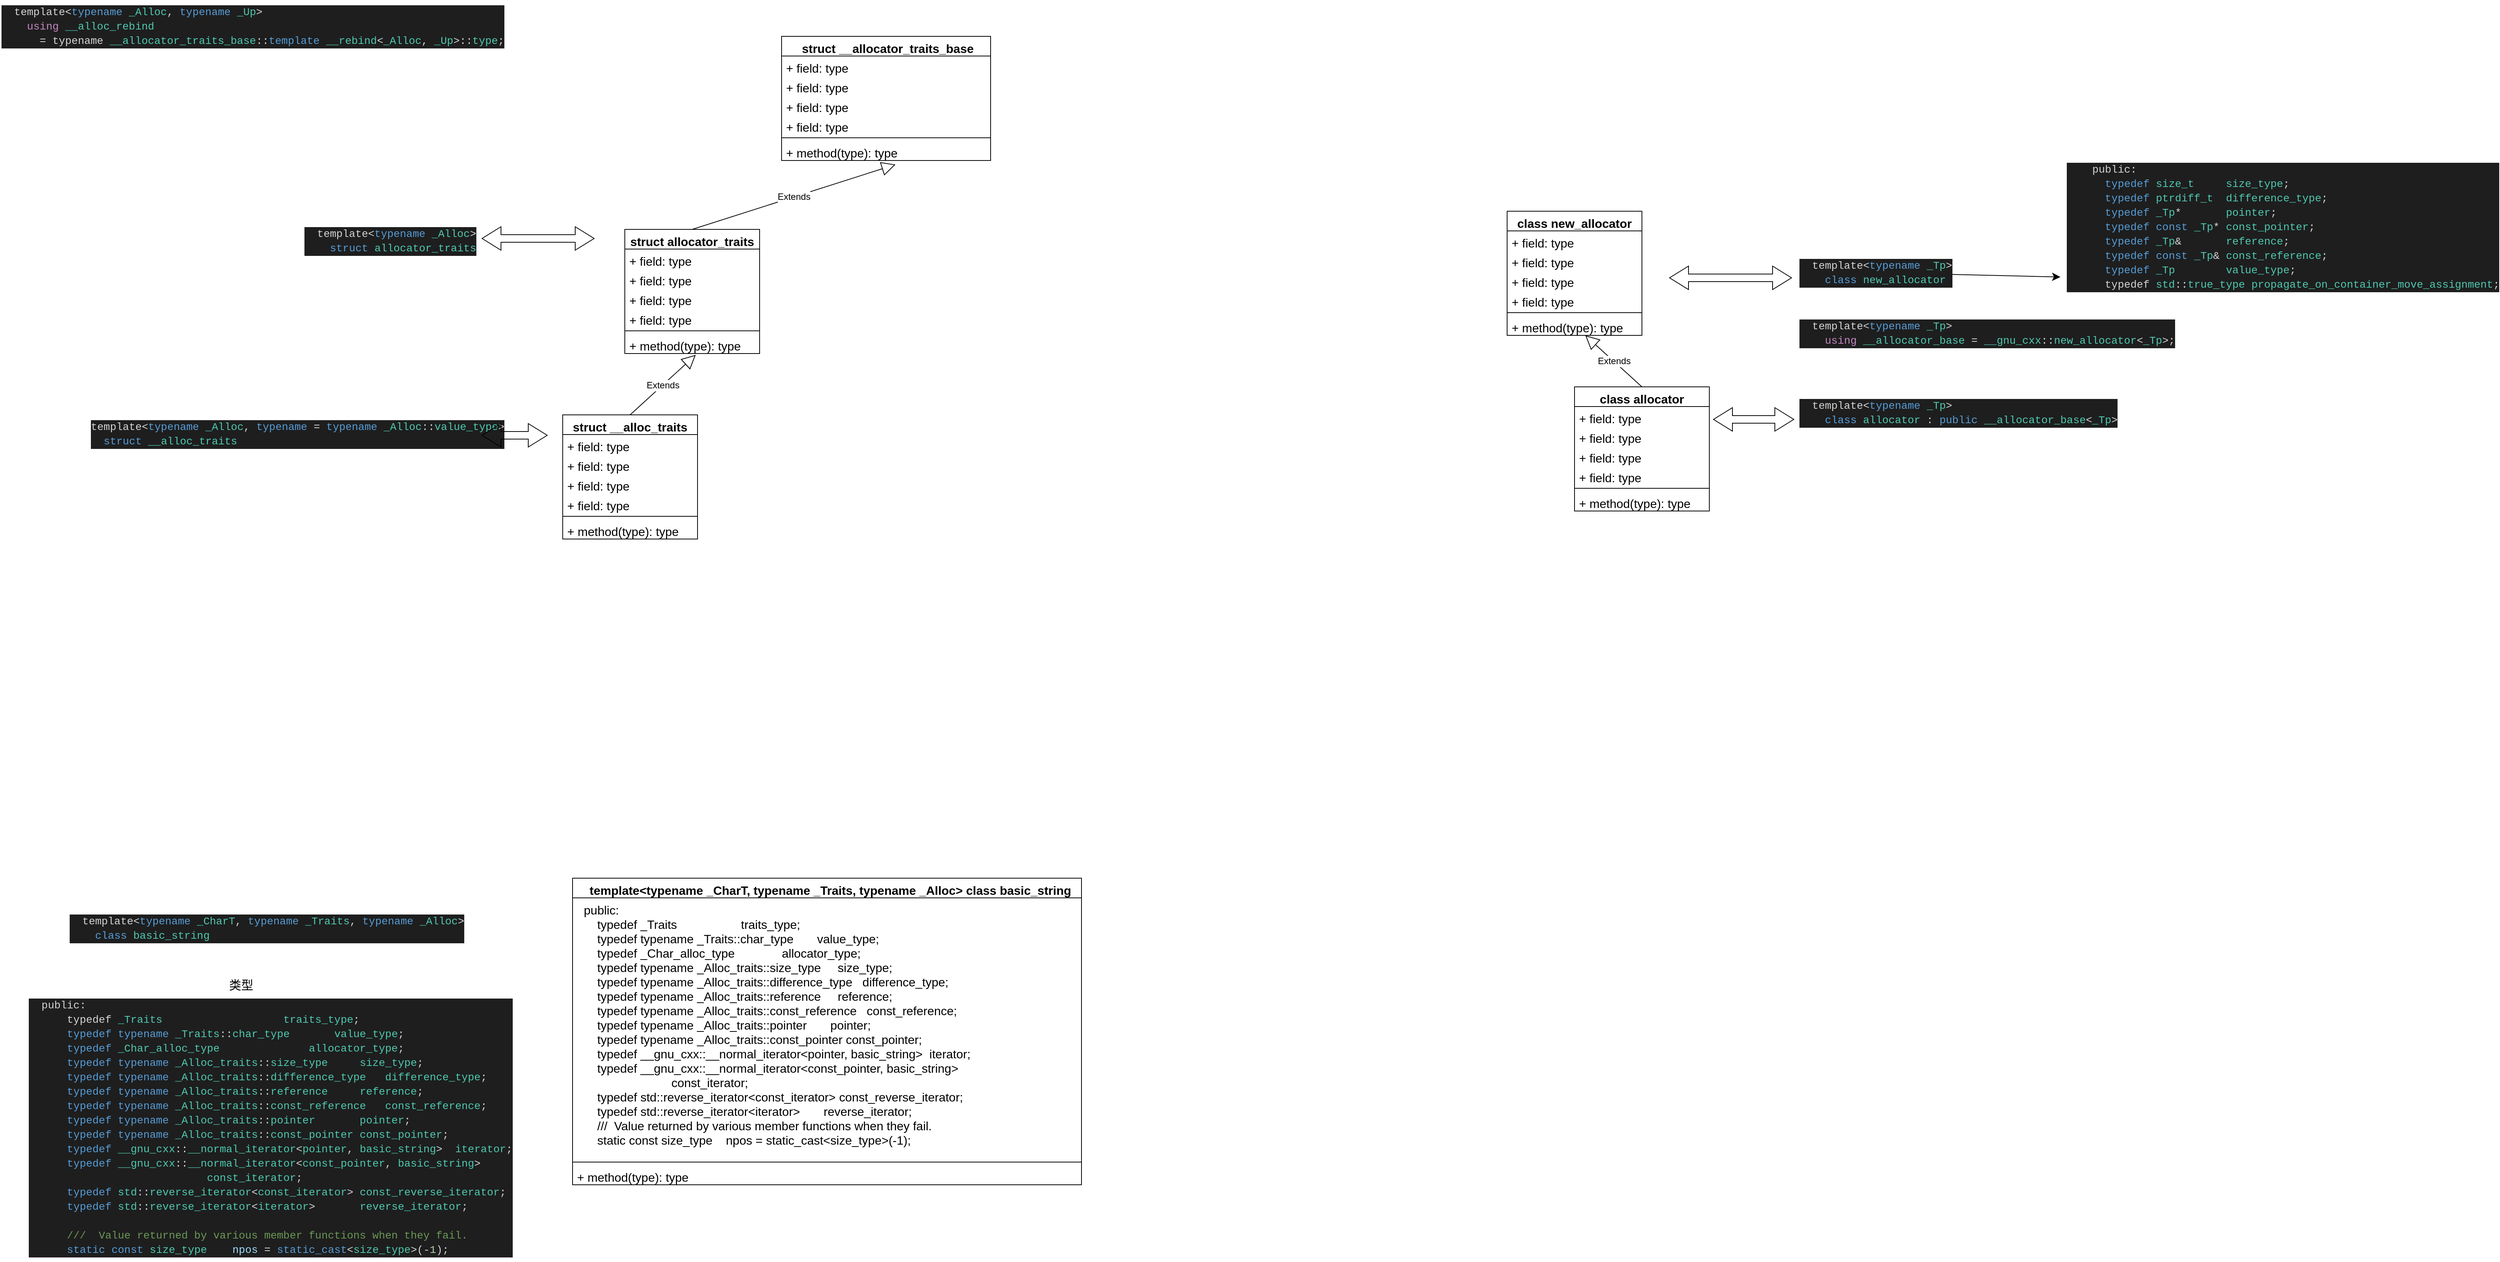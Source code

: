 <mxfile version="20.8.16" type="device" pages="2"><diagram id="5IjjSNGjhPGIJ7c3akGC" name="Allocator"><mxGraphModel dx="2304" dy="764" grid="0" gridSize="10" guides="1" tooltips="1" connect="1" arrows="1" fold="1" page="1" pageScale="1" pageWidth="827" pageHeight="1169" math="0" shadow="0"><root><mxCell id="0"/><mxCell id="1" parent="0"/><mxCell id="HSN8CY6ITOXzExFgK23R-2" value="struct __alloc_traits" style="swimlane;fontStyle=1;align=center;verticalAlign=top;childLayout=stackLayout;horizontal=1;startSize=26;horizontalStack=0;resizeParent=1;resizeParentMax=0;resizeLast=0;collapsible=1;marginBottom=0;fontSize=16;" parent="1" vertex="1"><mxGeometry x="107" y="581" width="178" height="164" as="geometry"/></mxCell><mxCell id="HSN8CY6ITOXzExFgK23R-3" value="+ field: type" style="text;strokeColor=none;fillColor=none;align=left;verticalAlign=top;spacingLeft=4;spacingRight=4;overflow=hidden;rotatable=0;points=[[0,0.5],[1,0.5]];portConstraint=eastwest;fontSize=16;" parent="HSN8CY6ITOXzExFgK23R-2" vertex="1"><mxGeometry y="26" width="178" height="26" as="geometry"/></mxCell><mxCell id="HSN8CY6ITOXzExFgK23R-10" value="+ field: type" style="text;strokeColor=none;fillColor=none;align=left;verticalAlign=top;spacingLeft=4;spacingRight=4;overflow=hidden;rotatable=0;points=[[0,0.5],[1,0.5]];portConstraint=eastwest;fontSize=16;" parent="HSN8CY6ITOXzExFgK23R-2" vertex="1"><mxGeometry y="52" width="178" height="26" as="geometry"/></mxCell><mxCell id="HSN8CY6ITOXzExFgK23R-11" value="+ field: type" style="text;strokeColor=none;fillColor=none;align=left;verticalAlign=top;spacingLeft=4;spacingRight=4;overflow=hidden;rotatable=0;points=[[0,0.5],[1,0.5]];portConstraint=eastwest;fontSize=16;" parent="HSN8CY6ITOXzExFgK23R-2" vertex="1"><mxGeometry y="78" width="178" height="26" as="geometry"/></mxCell><mxCell id="HSN8CY6ITOXzExFgK23R-12" value="+ field: type" style="text;strokeColor=none;fillColor=none;align=left;verticalAlign=top;spacingLeft=4;spacingRight=4;overflow=hidden;rotatable=0;points=[[0,0.5],[1,0.5]];portConstraint=eastwest;fontSize=16;" parent="HSN8CY6ITOXzExFgK23R-2" vertex="1"><mxGeometry y="104" width="178" height="26" as="geometry"/></mxCell><mxCell id="HSN8CY6ITOXzExFgK23R-4" value="" style="line;strokeWidth=1;fillColor=none;align=left;verticalAlign=middle;spacingTop=-1;spacingLeft=3;spacingRight=3;rotatable=0;labelPosition=right;points=[];portConstraint=eastwest;strokeColor=inherit;fontSize=16;" parent="HSN8CY6ITOXzExFgK23R-2" vertex="1"><mxGeometry y="130" width="178" height="8" as="geometry"/></mxCell><mxCell id="HSN8CY6ITOXzExFgK23R-5" value="+ method(type): type" style="text;strokeColor=none;fillColor=none;align=left;verticalAlign=top;spacingLeft=4;spacingRight=4;overflow=hidden;rotatable=0;points=[[0,0.5],[1,0.5]];portConstraint=eastwest;fontSize=16;" parent="HSN8CY6ITOXzExFgK23R-2" vertex="1"><mxGeometry y="138" width="178" height="26" as="geometry"/></mxCell><mxCell id="HSN8CY6ITOXzExFgK23R-13" value="struct allocator_traits" style="swimlane;fontStyle=1;align=center;verticalAlign=top;childLayout=stackLayout;horizontal=1;startSize=26;horizontalStack=0;resizeParent=1;resizeParentMax=0;resizeLast=0;collapsible=1;marginBottom=0;fontSize=16;" parent="1" vertex="1"><mxGeometry x="189" y="336" width="178" height="164" as="geometry"/></mxCell><mxCell id="HSN8CY6ITOXzExFgK23R-14" value="+ field: type" style="text;strokeColor=none;fillColor=none;align=left;verticalAlign=top;spacingLeft=4;spacingRight=4;overflow=hidden;rotatable=0;points=[[0,0.5],[1,0.5]];portConstraint=eastwest;fontSize=16;" parent="HSN8CY6ITOXzExFgK23R-13" vertex="1"><mxGeometry y="26" width="178" height="26" as="geometry"/></mxCell><mxCell id="HSN8CY6ITOXzExFgK23R-15" value="+ field: type" style="text;strokeColor=none;fillColor=none;align=left;verticalAlign=top;spacingLeft=4;spacingRight=4;overflow=hidden;rotatable=0;points=[[0,0.5],[1,0.5]];portConstraint=eastwest;fontSize=16;" parent="HSN8CY6ITOXzExFgK23R-13" vertex="1"><mxGeometry y="52" width="178" height="26" as="geometry"/></mxCell><mxCell id="HSN8CY6ITOXzExFgK23R-16" value="+ field: type" style="text;strokeColor=none;fillColor=none;align=left;verticalAlign=top;spacingLeft=4;spacingRight=4;overflow=hidden;rotatable=0;points=[[0,0.5],[1,0.5]];portConstraint=eastwest;fontSize=16;" parent="HSN8CY6ITOXzExFgK23R-13" vertex="1"><mxGeometry y="78" width="178" height="26" as="geometry"/></mxCell><mxCell id="HSN8CY6ITOXzExFgK23R-17" value="+ field: type" style="text;strokeColor=none;fillColor=none;align=left;verticalAlign=top;spacingLeft=4;spacingRight=4;overflow=hidden;rotatable=0;points=[[0,0.5],[1,0.5]];portConstraint=eastwest;fontSize=16;" parent="HSN8CY6ITOXzExFgK23R-13" vertex="1"><mxGeometry y="104" width="178" height="26" as="geometry"/></mxCell><mxCell id="HSN8CY6ITOXzExFgK23R-18" value="" style="line;strokeWidth=1;fillColor=none;align=left;verticalAlign=middle;spacingTop=-1;spacingLeft=3;spacingRight=3;rotatable=0;labelPosition=right;points=[];portConstraint=eastwest;strokeColor=inherit;fontSize=16;" parent="HSN8CY6ITOXzExFgK23R-13" vertex="1"><mxGeometry y="130" width="178" height="8" as="geometry"/></mxCell><mxCell id="HSN8CY6ITOXzExFgK23R-19" value="+ method(type): type" style="text;strokeColor=none;fillColor=none;align=left;verticalAlign=top;spacingLeft=4;spacingRight=4;overflow=hidden;rotatable=0;points=[[0,0.5],[1,0.5]];portConstraint=eastwest;fontSize=16;" parent="HSN8CY6ITOXzExFgK23R-13" vertex="1"><mxGeometry y="138" width="178" height="26" as="geometry"/></mxCell><mxCell id="HSN8CY6ITOXzExFgK23R-20" value="Extends" style="endArrow=block;endSize=16;endFill=0;html=1;rounded=0;fontSize=12;curved=1;exitX=0.5;exitY=0;exitDx=0;exitDy=0;entryX=0.526;entryY=1.068;entryDx=0;entryDy=0;entryPerimeter=0;" parent="1" source="HSN8CY6ITOXzExFgK23R-2" target="HSN8CY6ITOXzExFgK23R-19" edge="1"><mxGeometry width="160" relative="1" as="geometry"><mxPoint x="144" y="536" as="sourcePoint"/><mxPoint x="255" y="473" as="targetPoint"/></mxGeometry></mxCell><mxCell id="HSN8CY6ITOXzExFgK23R-21" value=" struct __allocator_traits_base" style="swimlane;fontStyle=1;align=center;verticalAlign=top;childLayout=stackLayout;horizontal=1;startSize=26;horizontalStack=0;resizeParent=1;resizeParentMax=0;resizeLast=0;collapsible=1;marginBottom=0;fontSize=16;" parent="1" vertex="1"><mxGeometry x="396" y="81" width="276" height="164" as="geometry"/></mxCell><mxCell id="HSN8CY6ITOXzExFgK23R-22" value="+ field: type" style="text;strokeColor=none;fillColor=none;align=left;verticalAlign=top;spacingLeft=4;spacingRight=4;overflow=hidden;rotatable=0;points=[[0,0.5],[1,0.5]];portConstraint=eastwest;fontSize=16;" parent="HSN8CY6ITOXzExFgK23R-21" vertex="1"><mxGeometry y="26" width="276" height="26" as="geometry"/></mxCell><mxCell id="HSN8CY6ITOXzExFgK23R-23" value="+ field: type" style="text;strokeColor=none;fillColor=none;align=left;verticalAlign=top;spacingLeft=4;spacingRight=4;overflow=hidden;rotatable=0;points=[[0,0.5],[1,0.5]];portConstraint=eastwest;fontSize=16;" parent="HSN8CY6ITOXzExFgK23R-21" vertex="1"><mxGeometry y="52" width="276" height="26" as="geometry"/></mxCell><mxCell id="HSN8CY6ITOXzExFgK23R-24" value="+ field: type" style="text;strokeColor=none;fillColor=none;align=left;verticalAlign=top;spacingLeft=4;spacingRight=4;overflow=hidden;rotatable=0;points=[[0,0.5],[1,0.5]];portConstraint=eastwest;fontSize=16;" parent="HSN8CY6ITOXzExFgK23R-21" vertex="1"><mxGeometry y="78" width="276" height="26" as="geometry"/></mxCell><mxCell id="HSN8CY6ITOXzExFgK23R-25" value="+ field: type" style="text;strokeColor=none;fillColor=none;align=left;verticalAlign=top;spacingLeft=4;spacingRight=4;overflow=hidden;rotatable=0;points=[[0,0.5],[1,0.5]];portConstraint=eastwest;fontSize=16;" parent="HSN8CY6ITOXzExFgK23R-21" vertex="1"><mxGeometry y="104" width="276" height="26" as="geometry"/></mxCell><mxCell id="HSN8CY6ITOXzExFgK23R-26" value="" style="line;strokeWidth=1;fillColor=none;align=left;verticalAlign=middle;spacingTop=-1;spacingLeft=3;spacingRight=3;rotatable=0;labelPosition=right;points=[];portConstraint=eastwest;strokeColor=inherit;fontSize=16;" parent="HSN8CY6ITOXzExFgK23R-21" vertex="1"><mxGeometry y="130" width="276" height="8" as="geometry"/></mxCell><mxCell id="HSN8CY6ITOXzExFgK23R-27" value="+ method(type): type" style="text;strokeColor=none;fillColor=none;align=left;verticalAlign=top;spacingLeft=4;spacingRight=4;overflow=hidden;rotatable=0;points=[[0,0.5],[1,0.5]];portConstraint=eastwest;fontSize=16;" parent="HSN8CY6ITOXzExFgK23R-21" vertex="1"><mxGeometry y="138" width="276" height="26" as="geometry"/></mxCell><mxCell id="HSN8CY6ITOXzExFgK23R-28" value="Extends" style="endArrow=block;endSize=16;endFill=0;html=1;rounded=0;fontSize=12;curved=1;exitX=0.5;exitY=0;exitDx=0;exitDy=0;entryX=0.545;entryY=1.205;entryDx=0;entryDy=0;entryPerimeter=0;" parent="1" source="HSN8CY6ITOXzExFgK23R-13" target="HSN8CY6ITOXzExFgK23R-27" edge="1"><mxGeometry width="160" relative="1" as="geometry"><mxPoint x="63" y="205" as="sourcePoint"/><mxPoint x="223" y="205" as="targetPoint"/></mxGeometry></mxCell><mxCell id="HSN8CY6ITOXzExFgK23R-30" value="  template&lt;typename _CharT, typename _Traits, typename _Alloc&gt; class basic_string" style="swimlane;fontStyle=1;align=center;verticalAlign=top;childLayout=stackLayout;horizontal=1;startSize=26;horizontalStack=0;resizeParent=1;resizeParentMax=0;resizeLast=0;collapsible=1;marginBottom=0;fontSize=16;" parent="1" vertex="1"><mxGeometry x="120" y="1193" width="672" height="405" as="geometry"><mxRectangle x="120" y="1193" width="537" height="50" as="alternateBounds"/></mxGeometry></mxCell><mxCell id="HSN8CY6ITOXzExFgK23R-118" value="  public:&#10;      typedef _Traits                   traits_type;&#10;      typedef typename _Traits::char_type       value_type;&#10;      typedef _Char_alloc_type              allocator_type;&#10;      typedef typename _Alloc_traits::size_type     size_type;&#10;      typedef typename _Alloc_traits::difference_type   difference_type;&#10;      typedef typename _Alloc_traits::reference     reference;&#10;      typedef typename _Alloc_traits::const_reference   const_reference;&#10;      typedef typename _Alloc_traits::pointer       pointer;&#10;      typedef typename _Alloc_traits::const_pointer const_pointer;&#10;      typedef __gnu_cxx::__normal_iterator&lt;pointer, basic_string&gt;  iterator;&#10;      typedef __gnu_cxx::__normal_iterator&lt;const_pointer, basic_string&gt;&#10;                            const_iterator;&#10;      typedef std::reverse_iterator&lt;const_iterator&gt; const_reverse_iterator;&#10;      typedef std::reverse_iterator&lt;iterator&gt;       reverse_iterator;&#10;      ///  Value returned by various member functions when they fail.&#10;      static const size_type    npos = static_cast&lt;size_type&gt;(-1);" style="text;strokeColor=none;fillColor=none;align=left;verticalAlign=top;spacingLeft=4;spacingRight=4;overflow=hidden;rotatable=0;points=[[0,0.5],[1,0.5]];portConstraint=eastwest;fontSize=16;" parent="HSN8CY6ITOXzExFgK23R-30" vertex="1"><mxGeometry y="26" width="672" height="345" as="geometry"/></mxCell><mxCell id="HSN8CY6ITOXzExFgK23R-35" value="" style="line;strokeWidth=1;fillColor=none;align=left;verticalAlign=middle;spacingTop=-1;spacingLeft=3;spacingRight=3;rotatable=0;labelPosition=right;points=[];portConstraint=eastwest;strokeColor=inherit;fontSize=16;" parent="HSN8CY6ITOXzExFgK23R-30" vertex="1"><mxGeometry y="371" width="672" height="8" as="geometry"/></mxCell><mxCell id="HSN8CY6ITOXzExFgK23R-36" value="+ method(type): type" style="text;strokeColor=none;fillColor=none;align=left;verticalAlign=top;spacingLeft=4;spacingRight=4;overflow=hidden;rotatable=0;points=[[0,0.5],[1,0.5]];portConstraint=eastwest;fontSize=16;" parent="HSN8CY6ITOXzExFgK23R-30" vertex="1"><mxGeometry y="379" width="672" height="26" as="geometry"/></mxCell><mxCell id="HSN8CY6ITOXzExFgK23R-87" value="&lt;div style=&quot;color: rgb(212, 212, 212); background-color: rgb(30, 30, 30); font-family: Consolas, &amp;quot;Courier New&amp;quot;, monospace; font-size: 14px; line-height: 19px;&quot;&gt;&lt;div&gt;template&amp;lt;&lt;span style=&quot;color: #569cd6;&quot;&gt;typename&lt;/span&gt; &lt;span style=&quot;color: #4ec9b0;&quot;&gt;_Alloc&lt;/span&gt;, &lt;span style=&quot;color: #569cd6;&quot;&gt;typename&lt;/span&gt; = &lt;span style=&quot;color: #569cd6;&quot;&gt;typename&lt;/span&gt; &lt;span style=&quot;color: #4ec9b0;&quot;&gt;_Alloc&lt;/span&gt;::&lt;span style=&quot;color: #4ec9b0;&quot;&gt;value_type&lt;/span&gt;&amp;gt;&lt;/div&gt;&lt;div&gt;&amp;nbsp; &lt;span style=&quot;color: #569cd6;&quot;&gt;struct&lt;/span&gt; &lt;span style=&quot;color: #4ec9b0;&quot;&gt;__alloc_traits&lt;/span&gt;&lt;/div&gt;&lt;/div&gt;" style="text;html=1;align=left;verticalAlign=middle;resizable=0;points=[];autosize=1;strokeColor=none;fillColor=none;fontSize=16;" parent="1" vertex="1"><mxGeometry x="-518" y="581" width="518" height="50" as="geometry"/></mxCell><mxCell id="HSN8CY6ITOXzExFgK23R-88" value="&lt;div style=&quot;color: rgb(212, 212, 212); background-color: rgb(30, 30, 30); font-family: Consolas, &amp;quot;Courier New&amp;quot;, monospace; font-size: 14px; line-height: 19px;&quot;&gt;&lt;div&gt;&amp;nbsp; template&amp;lt;&lt;span style=&quot;color: #569cd6;&quot;&gt;typename&lt;/span&gt; &lt;span style=&quot;color: #4ec9b0;&quot;&gt;_Alloc&lt;/span&gt;&amp;gt;&lt;/div&gt;&lt;div&gt;&amp;nbsp; &amp;nbsp; &lt;span style=&quot;color: #569cd6;&quot;&gt;struct&lt;/span&gt; &lt;span style=&quot;color: #4ec9b0;&quot;&gt;allocator_traits&lt;/span&gt;&lt;/div&gt;&lt;/div&gt;" style="text;html=1;align=left;verticalAlign=middle;resizable=0;points=[];autosize=1;strokeColor=none;fillColor=none;fontSize=16;" parent="1" vertex="1"><mxGeometry x="-236" y="325.5" width="226" height="50" as="geometry"/></mxCell><mxCell id="HSN8CY6ITOXzExFgK23R-89" value="&lt;div style=&quot;border-color: var(--border-color); color: rgb(212, 212, 212); font-family: Consolas, &amp;quot;Courier New&amp;quot;, monospace; font-size: 14px;&quot;&gt;&lt;div style=&quot;background-color: rgb(30, 30, 30); line-height: 19px;&quot;&gt;&lt;div&gt;&amp;nbsp; template&amp;lt;&lt;span style=&quot;color: #569cd6;&quot;&gt;typename&lt;/span&gt; &lt;span style=&quot;color: #4ec9b0;&quot;&gt;_Alloc&lt;/span&gt;, &lt;span style=&quot;color: #569cd6;&quot;&gt;typename&lt;/span&gt; &lt;span style=&quot;color: #4ec9b0;&quot;&gt;_Up&lt;/span&gt;&amp;gt;&lt;/div&gt;&lt;div&gt;&amp;nbsp; &amp;nbsp; &lt;span style=&quot;color: #c586c0;&quot;&gt;using&lt;/span&gt; &lt;span style=&quot;color: #4ec9b0;&quot;&gt;__alloc_rebind&lt;/span&gt;&lt;/div&gt;&lt;div&gt;&amp;nbsp; &amp;nbsp; &amp;nbsp; = typename &lt;span style=&quot;color: #4ec9b0;&quot;&gt;__allocator_traits_base&lt;/span&gt;::&lt;span style=&quot;color: #569cd6;&quot;&gt;template&lt;/span&gt; &lt;span style=&quot;color: #4ec9b0;&quot;&gt;__rebind&lt;/span&gt;&amp;lt;&lt;span style=&quot;color: #4ec9b0;&quot;&gt;_Alloc&lt;/span&gt;, &lt;span style=&quot;color: #4ec9b0;&quot;&gt;_Up&lt;/span&gt;&amp;gt;::&lt;span style=&quot;color: #4ec9b0;&quot;&gt;type&lt;/span&gt;;&lt;/div&gt;&lt;/div&gt;&lt;/div&gt;" style="text;html=1;align=left;verticalAlign=middle;resizable=0;points=[];autosize=1;strokeColor=none;fillColor=none;fontSize=16;" parent="1" vertex="1"><mxGeometry x="-636" y="33" width="626" height="69" as="geometry"/></mxCell><mxCell id="HSN8CY6ITOXzExFgK23R-94" value="" style="shape=flexArrow;endArrow=classic;startArrow=classic;html=1;rounded=0;fontSize=12;startSize=8;endSize=8;curved=1;" parent="1" edge="1"><mxGeometry width="100" height="100" relative="1" as="geometry"><mxPoint y="348" as="sourcePoint"/><mxPoint x="149" y="348" as="targetPoint"/></mxGeometry></mxCell><mxCell id="HSN8CY6ITOXzExFgK23R-95" value="" style="shape=flexArrow;endArrow=classic;startArrow=classic;html=1;rounded=0;fontSize=12;startSize=8;endSize=8;curved=1;" parent="1" edge="1"><mxGeometry width="100" height="100" relative="1" as="geometry"><mxPoint y="608" as="sourcePoint"/><mxPoint x="87" y="608" as="targetPoint"/></mxGeometry></mxCell><mxCell id="HSN8CY6ITOXzExFgK23R-96" value="&lt;div style=&quot;color: rgb(212, 212, 212); background-color: rgb(30, 30, 30); font-family: Consolas, &amp;quot;Courier New&amp;quot;, monospace; font-size: 14px; line-height: 19px;&quot;&gt;&lt;div&gt;&amp;nbsp; template&amp;lt;&lt;span style=&quot;color: #569cd6;&quot;&gt;typename&lt;/span&gt; &lt;span style=&quot;color: #4ec9b0;&quot;&gt;_CharT&lt;/span&gt;, &lt;span style=&quot;color: #569cd6;&quot;&gt;typename&lt;/span&gt; &lt;span style=&quot;color: #4ec9b0;&quot;&gt;_Traits&lt;/span&gt;, &lt;span style=&quot;color: #569cd6;&quot;&gt;typename&lt;/span&gt; &lt;span style=&quot;color: #4ec9b0;&quot;&gt;_Alloc&lt;/span&gt;&amp;gt;&lt;/div&gt;&lt;div&gt;&amp;nbsp; &amp;nbsp; &lt;span style=&quot;color: #569cd6;&quot;&gt;class&lt;/span&gt; &lt;span style=&quot;color: #4ec9b0;&quot;&gt;basic_string&lt;/span&gt;&lt;/div&gt;&lt;/div&gt;" style="text;html=1;align=left;verticalAlign=middle;resizable=0;points=[];autosize=1;strokeColor=none;fillColor=none;fontSize=16;" parent="1" vertex="1"><mxGeometry x="-546" y="1234" width="495" height="50" as="geometry"/></mxCell><mxCell id="HSN8CY6ITOXzExFgK23R-97" value="&lt;div style=&quot;color: rgb(212, 212, 212); background-color: rgb(30, 30, 30); font-family: Consolas, &amp;quot;Courier New&amp;quot;, monospace; font-size: 14px; line-height: 19px;&quot;&gt;&lt;div&gt;&amp;nbsp; public:&lt;/div&gt;&lt;div&gt;&amp;nbsp; &amp;nbsp; &amp;nbsp; typedef &lt;span style=&quot;color: #4ec9b0;&quot;&gt;_Traits&lt;/span&gt; &amp;nbsp; &amp;nbsp; &amp;nbsp; &amp;nbsp; &amp;nbsp; &amp;nbsp; &amp;nbsp; &amp;nbsp; &amp;nbsp; &lt;span style=&quot;color: #4ec9b0;&quot;&gt;traits_type&lt;/span&gt;;&lt;/div&gt;&lt;div&gt;&amp;nbsp; &amp;nbsp; &amp;nbsp; &lt;span style=&quot;color: #569cd6;&quot;&gt;typedef&lt;/span&gt; &lt;span style=&quot;color: #569cd6;&quot;&gt;typename&lt;/span&gt; &lt;span style=&quot;color: #4ec9b0;&quot;&gt;_Traits&lt;/span&gt;::&lt;span style=&quot;color: #4ec9b0;&quot;&gt;char_type&lt;/span&gt; &amp;nbsp; &amp;nbsp; &amp;nbsp; &lt;span style=&quot;color: #4ec9b0;&quot;&gt;value_type&lt;/span&gt;;&lt;/div&gt;&lt;div&gt;&amp;nbsp; &amp;nbsp; &amp;nbsp; &lt;span style=&quot;color: #569cd6;&quot;&gt;typedef&lt;/span&gt; &lt;span style=&quot;color: #4ec9b0;&quot;&gt;_Char_alloc_type&lt;/span&gt; &amp;nbsp; &amp;nbsp; &amp;nbsp; &amp;nbsp; &amp;nbsp; &amp;nbsp; &amp;nbsp;&lt;span style=&quot;color: #4ec9b0;&quot;&gt;allocator_type&lt;/span&gt;;&lt;/div&gt;&lt;div&gt;&amp;nbsp; &amp;nbsp; &amp;nbsp; &lt;span style=&quot;color: #569cd6;&quot;&gt;typedef&lt;/span&gt; &lt;span style=&quot;color: #569cd6;&quot;&gt;typename&lt;/span&gt; &lt;span style=&quot;color: #4ec9b0;&quot;&gt;_Alloc_traits&lt;/span&gt;::&lt;span style=&quot;color: #4ec9b0;&quot;&gt;size_type&lt;/span&gt; &amp;nbsp; &amp;nbsp; &lt;span style=&quot;color: #4ec9b0;&quot;&gt;size_type&lt;/span&gt;;&lt;/div&gt;&lt;div&gt;&amp;nbsp; &amp;nbsp; &amp;nbsp; &lt;span style=&quot;color: #569cd6;&quot;&gt;typedef&lt;/span&gt; &lt;span style=&quot;color: #569cd6;&quot;&gt;typename&lt;/span&gt; &lt;span style=&quot;color: #4ec9b0;&quot;&gt;_Alloc_traits&lt;/span&gt;::&lt;span style=&quot;color: #4ec9b0;&quot;&gt;difference_type&lt;/span&gt; &amp;nbsp; &lt;span style=&quot;color: #4ec9b0;&quot;&gt;difference_type&lt;/span&gt;;&lt;/div&gt;&lt;div&gt;&amp;nbsp; &amp;nbsp; &amp;nbsp; &lt;span style=&quot;color: #569cd6;&quot;&gt;typedef&lt;/span&gt; &lt;span style=&quot;color: #569cd6;&quot;&gt;typename&lt;/span&gt; &lt;span style=&quot;color: #4ec9b0;&quot;&gt;_Alloc_traits&lt;/span&gt;::&lt;span style=&quot;color: #4ec9b0;&quot;&gt;reference&lt;/span&gt; &amp;nbsp; &amp;nbsp; &lt;span style=&quot;color: #4ec9b0;&quot;&gt;reference&lt;/span&gt;;&lt;/div&gt;&lt;div&gt;&amp;nbsp; &amp;nbsp; &amp;nbsp; &lt;span style=&quot;color: #569cd6;&quot;&gt;typedef&lt;/span&gt; &lt;span style=&quot;color: #569cd6;&quot;&gt;typename&lt;/span&gt; &lt;span style=&quot;color: #4ec9b0;&quot;&gt;_Alloc_traits&lt;/span&gt;::&lt;span style=&quot;color: #4ec9b0;&quot;&gt;const_reference&lt;/span&gt; &amp;nbsp; &lt;span style=&quot;color: #4ec9b0;&quot;&gt;const_reference&lt;/span&gt;;&lt;/div&gt;&lt;div&gt;&amp;nbsp; &amp;nbsp; &amp;nbsp; &lt;span style=&quot;color: #569cd6;&quot;&gt;typedef&lt;/span&gt; &lt;span style=&quot;color: #569cd6;&quot;&gt;typename&lt;/span&gt; &lt;span style=&quot;color: #4ec9b0;&quot;&gt;_Alloc_traits&lt;/span&gt;::&lt;span style=&quot;color: #4ec9b0;&quot;&gt;pointer&lt;/span&gt; &amp;nbsp; &amp;nbsp; &amp;nbsp; &lt;span style=&quot;color: #4ec9b0;&quot;&gt;pointer&lt;/span&gt;;&lt;/div&gt;&lt;div&gt;&amp;nbsp; &amp;nbsp; &amp;nbsp; &lt;span style=&quot;color: #569cd6;&quot;&gt;typedef&lt;/span&gt; &lt;span style=&quot;color: #569cd6;&quot;&gt;typename&lt;/span&gt; &lt;span style=&quot;color: #4ec9b0;&quot;&gt;_Alloc_traits&lt;/span&gt;::&lt;span style=&quot;color: #4ec9b0;&quot;&gt;const_pointer&lt;/span&gt; &lt;span style=&quot;color: #4ec9b0;&quot;&gt;const_pointer&lt;/span&gt;;&lt;/div&gt;&lt;div&gt;&amp;nbsp; &amp;nbsp; &amp;nbsp; &lt;span style=&quot;color: #569cd6;&quot;&gt;typedef&lt;/span&gt; &lt;span style=&quot;color: #4ec9b0;&quot;&gt;__gnu_cxx&lt;/span&gt;::&lt;span style=&quot;color: #4ec9b0;&quot;&gt;__normal_iterator&lt;/span&gt;&amp;lt;&lt;span style=&quot;color: #4ec9b0;&quot;&gt;pointer&lt;/span&gt;, &lt;span style=&quot;color: #4ec9b0;&quot;&gt;basic_string&lt;/span&gt;&amp;gt; &amp;nbsp;&lt;span style=&quot;color: #4ec9b0;&quot;&gt;iterator&lt;/span&gt;;&lt;/div&gt;&lt;div&gt;&amp;nbsp; &amp;nbsp; &amp;nbsp; &lt;span style=&quot;color: #569cd6;&quot;&gt;typedef&lt;/span&gt; &lt;span style=&quot;color: #4ec9b0;&quot;&gt;__gnu_cxx&lt;/span&gt;::&lt;span style=&quot;color: #4ec9b0;&quot;&gt;__normal_iterator&lt;/span&gt;&amp;lt;&lt;span style=&quot;color: #4ec9b0;&quot;&gt;const_pointer&lt;/span&gt;, &lt;span style=&quot;color: #4ec9b0;&quot;&gt;basic_string&lt;/span&gt;&amp;gt;&lt;/div&gt;&lt;div&gt;&amp;nbsp; &amp;nbsp; &amp;nbsp; &amp;nbsp; &amp;nbsp; &amp;nbsp; &amp;nbsp; &amp;nbsp; &amp;nbsp; &amp;nbsp; &amp;nbsp; &amp;nbsp; &amp;nbsp; &amp;nbsp; &lt;span style=&quot;color: #4ec9b0;&quot;&gt;const_iterator&lt;/span&gt;;&lt;/div&gt;&lt;div&gt;&amp;nbsp; &amp;nbsp; &amp;nbsp; &lt;span style=&quot;color: #569cd6;&quot;&gt;typedef&lt;/span&gt; &lt;span style=&quot;color: #4ec9b0;&quot;&gt;std&lt;/span&gt;::&lt;span style=&quot;color: #4ec9b0;&quot;&gt;reverse_iterator&lt;/span&gt;&amp;lt;&lt;span style=&quot;color: #4ec9b0;&quot;&gt;const_iterator&lt;/span&gt;&amp;gt; &lt;span style=&quot;color: #4ec9b0;&quot;&gt;const_reverse_iterator&lt;/span&gt;;&lt;/div&gt;&lt;div&gt;&amp;nbsp; &amp;nbsp; &amp;nbsp; &lt;span style=&quot;color: #569cd6;&quot;&gt;typedef&lt;/span&gt; &lt;span style=&quot;color: #4ec9b0;&quot;&gt;std&lt;/span&gt;::&lt;span style=&quot;color: #4ec9b0;&quot;&gt;reverse_iterator&lt;/span&gt;&amp;lt;&lt;span style=&quot;color: #4ec9b0;&quot;&gt;iterator&lt;/span&gt;&amp;gt; &amp;nbsp; &amp;nbsp; &amp;nbsp; &lt;span style=&quot;color: #4ec9b0;&quot;&gt;reverse_iterator&lt;/span&gt;;&lt;/div&gt;&lt;br&gt;&lt;div&gt;&lt;span style=&quot;color: #6a9955;&quot;&gt;&amp;nbsp; &amp;nbsp; &amp;nbsp; /// &amp;nbsp;Value returned by various member functions when they fail.&lt;/span&gt;&lt;/div&gt;&lt;div&gt;&amp;nbsp; &amp;nbsp; &amp;nbsp; &lt;span style=&quot;color: #569cd6;&quot;&gt;static&lt;/span&gt; &lt;span style=&quot;color: #569cd6;&quot;&gt;const&lt;/span&gt; &lt;span style=&quot;color: #4ec9b0;&quot;&gt;size_type&lt;/span&gt; &amp;nbsp; &amp;nbsp;&lt;span style=&quot;color: #9cdcfe;&quot;&gt;npos&lt;/span&gt; = &lt;span style=&quot;color: #569cd6;&quot;&gt;static_cast&lt;/span&gt;&amp;lt;&lt;span style=&quot;color: #4ec9b0;&quot;&gt;size_type&lt;/span&gt;&amp;gt;(-&lt;span style=&quot;color: #b5cea8;&quot;&gt;1&lt;/span&gt;);&lt;/div&gt;&lt;/div&gt;" style="text;html=1;align=left;verticalAlign=middle;resizable=0;points=[];autosize=1;strokeColor=none;fillColor=none;fontSize=16;" parent="1" vertex="1"><mxGeometry x="-600" y="1345" width="603" height="354" as="geometry"/></mxCell><mxCell id="HSN8CY6ITOXzExFgK23R-98" value="类型" style="text;html=1;align=center;verticalAlign=middle;resizable=0;points=[];autosize=1;strokeColor=none;fillColor=none;fontSize=16;" parent="1" vertex="1"><mxGeometry x="-343" y="1318" width="50" height="31" as="geometry"/></mxCell><mxCell id="I-pOjQOnCp7eYxFlWd2Y-1" value="class allocator" style="swimlane;fontStyle=1;align=center;verticalAlign=top;childLayout=stackLayout;horizontal=1;startSize=26;horizontalStack=0;resizeParent=1;resizeParentMax=0;resizeLast=0;collapsible=1;marginBottom=0;fontSize=16;" vertex="1" parent="1"><mxGeometry x="1443" y="544" width="178" height="164" as="geometry"/></mxCell><mxCell id="I-pOjQOnCp7eYxFlWd2Y-2" value="+ field: type" style="text;strokeColor=none;fillColor=none;align=left;verticalAlign=top;spacingLeft=4;spacingRight=4;overflow=hidden;rotatable=0;points=[[0,0.5],[1,0.5]];portConstraint=eastwest;fontSize=16;" vertex="1" parent="I-pOjQOnCp7eYxFlWd2Y-1"><mxGeometry y="26" width="178" height="26" as="geometry"/></mxCell><mxCell id="I-pOjQOnCp7eYxFlWd2Y-3" value="+ field: type" style="text;strokeColor=none;fillColor=none;align=left;verticalAlign=top;spacingLeft=4;spacingRight=4;overflow=hidden;rotatable=0;points=[[0,0.5],[1,0.5]];portConstraint=eastwest;fontSize=16;" vertex="1" parent="I-pOjQOnCp7eYxFlWd2Y-1"><mxGeometry y="52" width="178" height="26" as="geometry"/></mxCell><mxCell id="I-pOjQOnCp7eYxFlWd2Y-4" value="+ field: type" style="text;strokeColor=none;fillColor=none;align=left;verticalAlign=top;spacingLeft=4;spacingRight=4;overflow=hidden;rotatable=0;points=[[0,0.5],[1,0.5]];portConstraint=eastwest;fontSize=16;" vertex="1" parent="I-pOjQOnCp7eYxFlWd2Y-1"><mxGeometry y="78" width="178" height="26" as="geometry"/></mxCell><mxCell id="I-pOjQOnCp7eYxFlWd2Y-5" value="+ field: type" style="text;strokeColor=none;fillColor=none;align=left;verticalAlign=top;spacingLeft=4;spacingRight=4;overflow=hidden;rotatable=0;points=[[0,0.5],[1,0.5]];portConstraint=eastwest;fontSize=16;" vertex="1" parent="I-pOjQOnCp7eYxFlWd2Y-1"><mxGeometry y="104" width="178" height="26" as="geometry"/></mxCell><mxCell id="I-pOjQOnCp7eYxFlWd2Y-6" value="" style="line;strokeWidth=1;fillColor=none;align=left;verticalAlign=middle;spacingTop=-1;spacingLeft=3;spacingRight=3;rotatable=0;labelPosition=right;points=[];portConstraint=eastwest;strokeColor=inherit;fontSize=16;" vertex="1" parent="I-pOjQOnCp7eYxFlWd2Y-1"><mxGeometry y="130" width="178" height="8" as="geometry"/></mxCell><mxCell id="I-pOjQOnCp7eYxFlWd2Y-7" value="+ method(type): type" style="text;strokeColor=none;fillColor=none;align=left;verticalAlign=top;spacingLeft=4;spacingRight=4;overflow=hidden;rotatable=0;points=[[0,0.5],[1,0.5]];portConstraint=eastwest;fontSize=16;" vertex="1" parent="I-pOjQOnCp7eYxFlWd2Y-1"><mxGeometry y="138" width="178" height="26" as="geometry"/></mxCell><mxCell id="I-pOjQOnCp7eYxFlWd2Y-8" value="&lt;div style=&quot;color: rgb(212, 212, 212); background-color: rgb(30, 30, 30); font-family: Consolas, &amp;quot;Courier New&amp;quot;, monospace; font-size: 14px; line-height: 19px;&quot;&gt;&lt;div&gt;&amp;nbsp; template&amp;lt;&lt;span style=&quot;color: #569cd6;&quot;&gt;typename&lt;/span&gt; &lt;span style=&quot;color: #4ec9b0;&quot;&gt;_Tp&lt;/span&gt;&amp;gt;&lt;/div&gt;&lt;div&gt;&amp;nbsp; &amp;nbsp; &lt;span style=&quot;color: #569cd6;&quot;&gt;class&lt;/span&gt; &lt;span style=&quot;color: #4ec9b0;&quot;&gt;allocator&lt;/span&gt; : &lt;span style=&quot;color: #569cd6;&quot;&gt;public&lt;/span&gt; &lt;span style=&quot;color: #4ec9b0;&quot;&gt;__allocator_base&lt;/span&gt;&amp;lt;&lt;span style=&quot;color: #4ec9b0;&quot;&gt;_Tp&lt;/span&gt;&amp;gt;&lt;/div&gt;&lt;/div&gt;" style="text;html=1;align=left;verticalAlign=middle;resizable=0;points=[];autosize=1;strokeColor=none;fillColor=none;fontSize=16;" vertex="1" parent="1"><mxGeometry x="1738" y="553" width="403" height="50" as="geometry"/></mxCell><mxCell id="I-pOjQOnCp7eYxFlWd2Y-9" value="&lt;div style=&quot;color: rgb(212, 212, 212); background-color: rgb(30, 30, 30); font-family: Consolas, &amp;quot;Courier New&amp;quot;, monospace; font-size: 14px; line-height: 19px;&quot;&gt;&lt;div&gt;&amp;nbsp; template&amp;lt;&lt;span style=&quot;color: #569cd6;&quot;&gt;typename&lt;/span&gt; &lt;span style=&quot;color: #4ec9b0;&quot;&gt;_Tp&lt;/span&gt;&amp;gt;&lt;/div&gt;&lt;div&gt;&amp;nbsp; &amp;nbsp; &lt;span style=&quot;color: #c586c0;&quot;&gt;using&lt;/span&gt; &lt;span style=&quot;color: #4ec9b0;&quot;&gt;__allocator_base&lt;/span&gt; = &lt;span style=&quot;color: #4ec9b0;&quot;&gt;__gnu_cxx&lt;/span&gt;::&lt;span style=&quot;color: #4ec9b0;&quot;&gt;new_allocator&lt;/span&gt;&amp;lt;&lt;span style=&quot;color: #4ec9b0;&quot;&gt;_Tp&lt;/span&gt;&amp;gt;;&lt;/div&gt;&lt;/div&gt;" style="text;html=1;align=left;verticalAlign=middle;resizable=0;points=[];autosize=1;strokeColor=none;fillColor=none;fontSize=16;" vertex="1" parent="1"><mxGeometry x="1738" y="448" width="472" height="50" as="geometry"/></mxCell><mxCell id="XJtafe0Qe85r9Qh5X6Cz-5" style="edgeStyle=none;curved=1;rounded=0;orthogonalLoop=1;jettySize=auto;html=1;entryX=-0.012;entryY=0.863;entryDx=0;entryDy=0;entryPerimeter=0;fontSize=12;startSize=8;endSize=8;" edge="1" parent="1" source="I-pOjQOnCp7eYxFlWd2Y-10" target="XJtafe0Qe85r9Qh5X6Cz-4"><mxGeometry relative="1" as="geometry"/></mxCell><mxCell id="I-pOjQOnCp7eYxFlWd2Y-10" value="&lt;div style=&quot;color: rgb(212, 212, 212); background-color: rgb(30, 30, 30); font-family: Consolas, &amp;quot;Courier New&amp;quot;, monospace; font-size: 14px; line-height: 19px;&quot;&gt;&lt;div&gt;&amp;nbsp; template&amp;lt;&lt;span style=&quot;color: #569cd6;&quot;&gt;typename&lt;/span&gt; &lt;span style=&quot;color: #4ec9b0;&quot;&gt;_Tp&lt;/span&gt;&amp;gt;&lt;/div&gt;&lt;div&gt;&amp;nbsp; &amp;nbsp; &lt;span style=&quot;color: #569cd6;&quot;&gt;class&lt;/span&gt; &lt;span style=&quot;color: #4ec9b0;&quot;&gt;new_allocator&lt;/span&gt;&lt;/div&gt;&lt;/div&gt;" style="text;html=1;align=left;verticalAlign=middle;resizable=0;points=[];autosize=1;strokeColor=none;fillColor=none;fontSize=16;" vertex="1" parent="1"><mxGeometry x="1738" y="368" width="203" height="50" as="geometry"/></mxCell><mxCell id="I-pOjQOnCp7eYxFlWd2Y-11" value="class new_allocator" style="swimlane;fontStyle=1;align=center;verticalAlign=top;childLayout=stackLayout;horizontal=1;startSize=26;horizontalStack=0;resizeParent=1;resizeParentMax=0;resizeLast=0;collapsible=1;marginBottom=0;fontSize=16;" vertex="1" parent="1"><mxGeometry x="1354" y="312" width="178" height="164" as="geometry"/></mxCell><mxCell id="I-pOjQOnCp7eYxFlWd2Y-12" value="+ field: type" style="text;strokeColor=none;fillColor=none;align=left;verticalAlign=top;spacingLeft=4;spacingRight=4;overflow=hidden;rotatable=0;points=[[0,0.5],[1,0.5]];portConstraint=eastwest;fontSize=16;" vertex="1" parent="I-pOjQOnCp7eYxFlWd2Y-11"><mxGeometry y="26" width="178" height="26" as="geometry"/></mxCell><mxCell id="I-pOjQOnCp7eYxFlWd2Y-13" value="+ field: type" style="text;strokeColor=none;fillColor=none;align=left;verticalAlign=top;spacingLeft=4;spacingRight=4;overflow=hidden;rotatable=0;points=[[0,0.5],[1,0.5]];portConstraint=eastwest;fontSize=16;" vertex="1" parent="I-pOjQOnCp7eYxFlWd2Y-11"><mxGeometry y="52" width="178" height="26" as="geometry"/></mxCell><mxCell id="I-pOjQOnCp7eYxFlWd2Y-14" value="+ field: type" style="text;strokeColor=none;fillColor=none;align=left;verticalAlign=top;spacingLeft=4;spacingRight=4;overflow=hidden;rotatable=0;points=[[0,0.5],[1,0.5]];portConstraint=eastwest;fontSize=16;" vertex="1" parent="I-pOjQOnCp7eYxFlWd2Y-11"><mxGeometry y="78" width="178" height="26" as="geometry"/></mxCell><mxCell id="I-pOjQOnCp7eYxFlWd2Y-15" value="+ field: type" style="text;strokeColor=none;fillColor=none;align=left;verticalAlign=top;spacingLeft=4;spacingRight=4;overflow=hidden;rotatable=0;points=[[0,0.5],[1,0.5]];portConstraint=eastwest;fontSize=16;" vertex="1" parent="I-pOjQOnCp7eYxFlWd2Y-11"><mxGeometry y="104" width="178" height="26" as="geometry"/></mxCell><mxCell id="I-pOjQOnCp7eYxFlWd2Y-16" value="" style="line;strokeWidth=1;fillColor=none;align=left;verticalAlign=middle;spacingTop=-1;spacingLeft=3;spacingRight=3;rotatable=0;labelPosition=right;points=[];portConstraint=eastwest;strokeColor=inherit;fontSize=16;" vertex="1" parent="I-pOjQOnCp7eYxFlWd2Y-11"><mxGeometry y="130" width="178" height="8" as="geometry"/></mxCell><mxCell id="I-pOjQOnCp7eYxFlWd2Y-17" value="+ method(type): type" style="text;strokeColor=none;fillColor=none;align=left;verticalAlign=top;spacingLeft=4;spacingRight=4;overflow=hidden;rotatable=0;points=[[0,0.5],[1,0.5]];portConstraint=eastwest;fontSize=16;" vertex="1" parent="I-pOjQOnCp7eYxFlWd2Y-11"><mxGeometry y="138" width="178" height="26" as="geometry"/></mxCell><mxCell id="I-pOjQOnCp7eYxFlWd2Y-18" value="Extends" style="endArrow=block;endSize=16;endFill=0;html=1;rounded=0;fontSize=12;curved=1;exitX=0.5;exitY=0;exitDx=0;exitDy=0;" edge="1" parent="1" source="I-pOjQOnCp7eYxFlWd2Y-1" target="I-pOjQOnCp7eYxFlWd2Y-17"><mxGeometry width="160" relative="1" as="geometry"><mxPoint x="1144" y="493" as="sourcePoint"/><mxPoint x="1544" y="505" as="targetPoint"/></mxGeometry></mxCell><mxCell id="XJtafe0Qe85r9Qh5X6Cz-2" value="" style="shape=flexArrow;endArrow=classic;startArrow=classic;html=1;rounded=0;fontSize=12;startSize=8;endSize=8;curved=1;" edge="1" parent="1"><mxGeometry width="100" height="100" relative="1" as="geometry"><mxPoint x="1568" y="400" as="sourcePoint"/><mxPoint x="1730" y="400" as="targetPoint"/></mxGeometry></mxCell><mxCell id="XJtafe0Qe85r9Qh5X6Cz-3" value="" style="shape=flexArrow;endArrow=classic;startArrow=classic;html=1;rounded=0;fontSize=12;startSize=8;endSize=8;curved=1;" edge="1" parent="1"><mxGeometry width="100" height="100" relative="1" as="geometry"><mxPoint x="1626" y="587" as="sourcePoint"/><mxPoint x="1733" y="587" as="targetPoint"/></mxGeometry></mxCell><mxCell id="XJtafe0Qe85r9Qh5X6Cz-4" value="&lt;div style=&quot;color: rgb(212, 212, 212); background-color: rgb(30, 30, 30); font-family: Consolas, &amp;quot;Courier New&amp;quot;, monospace; font-size: 14px; line-height: 19px;&quot;&gt;&lt;div&gt;&amp;nbsp; &amp;nbsp; public:&lt;/div&gt;&lt;div&gt;&amp;nbsp; &amp;nbsp; &amp;nbsp; &lt;span style=&quot;color: #569cd6;&quot;&gt;typedef&lt;/span&gt; &lt;span style=&quot;color: #4ec9b0;&quot;&gt;size_t&lt;/span&gt; &amp;nbsp; &amp;nbsp; &lt;span style=&quot;color: #4ec9b0;&quot;&gt;size_type&lt;/span&gt;;&lt;/div&gt;&lt;div&gt;&amp;nbsp; &amp;nbsp; &amp;nbsp; &lt;span style=&quot;color: #569cd6;&quot;&gt;typedef&lt;/span&gt; &lt;span style=&quot;color: #4ec9b0;&quot;&gt;ptrdiff_t&lt;/span&gt; &amp;nbsp;&lt;span style=&quot;color: #4ec9b0;&quot;&gt;difference_type&lt;/span&gt;;&lt;/div&gt;&lt;div&gt;&amp;nbsp; &amp;nbsp; &amp;nbsp; &lt;span style=&quot;color: #569cd6;&quot;&gt;typedef&lt;/span&gt; &lt;span style=&quot;color: #4ec9b0;&quot;&gt;_Tp&lt;/span&gt;* &amp;nbsp; &amp;nbsp; &amp;nbsp; &lt;span style=&quot;color: #4ec9b0;&quot;&gt;pointer&lt;/span&gt;;&lt;/div&gt;&lt;div&gt;&amp;nbsp; &amp;nbsp; &amp;nbsp; &lt;span style=&quot;color: #569cd6;&quot;&gt;typedef&lt;/span&gt; &lt;span style=&quot;color: #569cd6;&quot;&gt;const&lt;/span&gt; &lt;span style=&quot;color: #4ec9b0;&quot;&gt;_Tp&lt;/span&gt;* &lt;span style=&quot;color: #4ec9b0;&quot;&gt;const_pointer&lt;/span&gt;;&lt;/div&gt;&lt;div&gt;&amp;nbsp; &amp;nbsp; &amp;nbsp; &lt;span style=&quot;color: #569cd6;&quot;&gt;typedef&lt;/span&gt; &lt;span style=&quot;color: #4ec9b0;&quot;&gt;_Tp&lt;/span&gt;&amp;amp; &amp;nbsp; &amp;nbsp; &amp;nbsp; &lt;span style=&quot;color: #4ec9b0;&quot;&gt;reference&lt;/span&gt;;&lt;/div&gt;&lt;div&gt;&amp;nbsp; &amp;nbsp; &amp;nbsp; &lt;span style=&quot;color: #569cd6;&quot;&gt;typedef&lt;/span&gt; &lt;span style=&quot;color: #569cd6;&quot;&gt;const&lt;/span&gt; &lt;span style=&quot;color: #4ec9b0;&quot;&gt;_Tp&lt;/span&gt;&amp;amp; &lt;span style=&quot;color: #4ec9b0;&quot;&gt;const_reference&lt;/span&gt;;&lt;/div&gt;&lt;div&gt;&amp;nbsp; &amp;nbsp; &amp;nbsp; &lt;span style=&quot;color: #569cd6;&quot;&gt;typedef&lt;/span&gt; &lt;span style=&quot;color: #4ec9b0;&quot;&gt;_Tp&lt;/span&gt; &amp;nbsp; &amp;nbsp; &amp;nbsp; &amp;nbsp;&lt;span style=&quot;color: #4ec9b0;&quot;&gt;value_type&lt;/span&gt;;&lt;/div&gt;&lt;div&gt;&lt;div style=&quot;line-height: 19px;&quot;&gt;&amp;nbsp; &amp;nbsp; &amp;nbsp; typedef &lt;span style=&quot;color: #4ec9b0;&quot;&gt;std&lt;/span&gt;::&lt;span style=&quot;color: #4ec9b0;&quot;&gt;true_type&lt;/span&gt; &lt;span style=&quot;color: #4ec9b0;&quot;&gt;propagate_on_container_move_assignment&lt;/span&gt;;&lt;/div&gt;&lt;/div&gt;&lt;/div&gt;" style="text;html=1;align=left;verticalAlign=middle;resizable=0;points=[];autosize=1;strokeColor=none;fillColor=none;fontSize=16;" vertex="1" parent="1"><mxGeometry x="2091" y="241" width="541" height="183" as="geometry"/></mxCell></root></mxGraphModel></diagram><diagram id="mREZdvaXtzJ2xrOTS-YQ" name="iterator"><mxGraphModel dx="2016" dy="-171" grid="0" gridSize="10" guides="1" tooltips="1" connect="1" arrows="1" fold="1" page="0" pageScale="1" pageWidth="827" pageHeight="1169" math="0" shadow="0"><root><mxCell id="0"/><mxCell id="1" parent="0"/><mxCell id="9oAAZ6dKKUBJc9pCtUZF-1" value="&lt;div style=&quot;color: rgb(212, 212, 212); background-color: rgb(30, 30, 30); font-family: Consolas, &amp;quot;Courier New&amp;quot;, monospace; font-size: 14px; line-height: 19px;&quot;&gt;&lt;div&gt;&amp;nbsp; template&amp;lt;&lt;span style=&quot;color: #569cd6;&quot;&gt;typename&lt;/span&gt; &lt;span style=&quot;color: #4ec9b0;&quot;&gt;_Iterator&lt;/span&gt;, &lt;span style=&quot;color: #569cd6;&quot;&gt;typename&lt;/span&gt; &lt;span style=&quot;color: #4ec9b0;&quot;&gt;_Container&lt;/span&gt;&amp;gt;&lt;/div&gt;&lt;div&gt;&amp;nbsp; &amp;nbsp; &lt;span style=&quot;color: #569cd6;&quot;&gt;class&lt;/span&gt; &lt;span style=&quot;color: #4ec9b0;&quot;&gt;__normal_iterator&lt;/span&gt;&lt;/div&gt;&lt;/div&gt;" style="text;html=1;align=left;verticalAlign=middle;resizable=0;points=[];autosize=1;strokeColor=none;fillColor=none;fontSize=16;fontStyle=1" vertex="1" parent="1"><mxGeometry x="-411" y="858" width="411" height="50" as="geometry"/></mxCell><mxCell id="9oAAZ6dKKUBJc9pCtUZF-2" value="class __normal_iterator" style="swimlane;fontStyle=1;align=center;verticalAlign=top;childLayout=stackLayout;horizontal=1;startSize=26;horizontalStack=0;resizeParent=1;resizeParentMax=0;resizeLast=0;collapsible=1;marginBottom=0;fontSize=16;" vertex="1" parent="1"><mxGeometry x="135" y="862" width="526" height="260" as="geometry"/></mxCell><mxCell id="9oAAZ6dKKUBJc9pCtUZF-3" value="    public:&#10;      typedef _Iterator                 iterator_type;&#10;      typedef typename __traits_type::iterator_category iterator_category;&#10;      typedef typename __traits_type::value_type    value_type;&#10;      typedef typename __traits_type::difference_type   difference_type;&#10;      typedef typename __traits_type::reference     reference;&#10;      typedef typename __traits_type::pointer       pointer;" style="text;strokeColor=default;fillColor=none;align=left;verticalAlign=top;spacingLeft=4;spacingRight=4;overflow=hidden;rotatable=0;points=[[0,0.5],[1,0.5]];portConstraint=eastwest;fontSize=16;dashed=1;" vertex="1" parent="9oAAZ6dKKUBJc9pCtUZF-2"><mxGeometry y="26" width="526" height="155" as="geometry"/></mxCell><mxCell id="9oAAZ6dKKUBJc9pCtUZF-4" value="  protect:&#10;      typedef iterator_traits&lt;_Iterator&gt;        __traits_type;" style="text;strokeColor=none;fillColor=none;align=left;verticalAlign=top;spacingLeft=4;spacingRight=4;overflow=hidden;rotatable=0;points=[[0,0.5],[1,0.5]];portConstraint=eastwest;fontSize=16;" vertex="1" parent="9oAAZ6dKKUBJc9pCtUZF-2"><mxGeometry y="181" width="526" height="45" as="geometry"/></mxCell><mxCell id="9oAAZ6dKKUBJc9pCtUZF-5" value="" style="line;strokeWidth=1;fillColor=none;align=left;verticalAlign=middle;spacingTop=-1;spacingLeft=3;spacingRight=3;rotatable=0;labelPosition=right;points=[];portConstraint=eastwest;strokeColor=inherit;fontSize=16;" vertex="1" parent="9oAAZ6dKKUBJc9pCtUZF-2"><mxGeometry y="226" width="526" height="8" as="geometry"/></mxCell><mxCell id="9oAAZ6dKKUBJc9pCtUZF-6" value="+ method(type): type" style="text;strokeColor=none;fillColor=none;align=left;verticalAlign=top;spacingLeft=4;spacingRight=4;overflow=hidden;rotatable=0;points=[[0,0.5],[1,0.5]];portConstraint=eastwest;fontSize=16;" vertex="1" parent="9oAAZ6dKKUBJc9pCtUZF-2"><mxGeometry y="234" width="526" height="26" as="geometry"/></mxCell><mxCell id="9oAAZ6dKKUBJc9pCtUZF-7" value="" style="shape=flexArrow;endArrow=classic;startArrow=classic;html=1;rounded=0;fontSize=12;startSize=8;endSize=8;curved=1;fontStyle=1" edge="1" parent="1"><mxGeometry width="100" height="100" relative="1" as="geometry"><mxPoint x="3" y="883" as="sourcePoint"/><mxPoint x="131" y="883" as="targetPoint"/></mxGeometry></mxCell></root></mxGraphModel></diagram></mxfile>